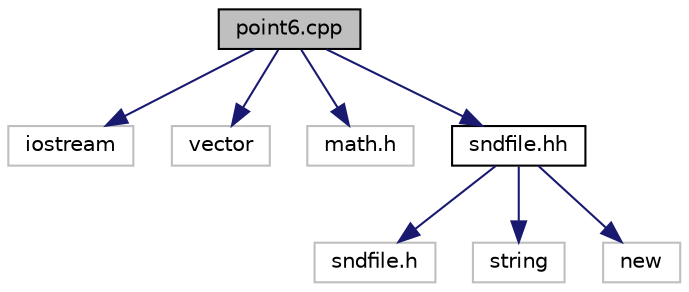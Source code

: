 digraph "point6.cpp"
{
 // LATEX_PDF_SIZE
  edge [fontname="Helvetica",fontsize="10",labelfontname="Helvetica",labelfontsize="10"];
  node [fontname="Helvetica",fontsize="10",shape=record];
  Node1 [label="point6.cpp",height=0.2,width=0.4,color="black", fillcolor="grey75", style="filled", fontcolor="black",tooltip="Contains the resolution of points 6 and 8 of Deliverable 1. This program reads an audio file in ...."];
  Node1 -> Node2 [color="midnightblue",fontsize="10",style="solid"];
  Node2 [label="iostream",height=0.2,width=0.4,color="grey75", fillcolor="white", style="filled",tooltip=" "];
  Node1 -> Node3 [color="midnightblue",fontsize="10",style="solid"];
  Node3 [label="vector",height=0.2,width=0.4,color="grey75", fillcolor="white", style="filled",tooltip=" "];
  Node1 -> Node4 [color="midnightblue",fontsize="10",style="solid"];
  Node4 [label="math.h",height=0.2,width=0.4,color="grey75", fillcolor="white", style="filled",tooltip=" "];
  Node1 -> Node5 [color="midnightblue",fontsize="10",style="solid"];
  Node5 [label="sndfile.hh",height=0.2,width=0.4,color="black", fillcolor="white", style="filled",URL="$sndfile_8hh_source.html",tooltip=" "];
  Node5 -> Node6 [color="midnightblue",fontsize="10",style="solid"];
  Node6 [label="sndfile.h",height=0.2,width=0.4,color="grey75", fillcolor="white", style="filled",tooltip=" "];
  Node5 -> Node7 [color="midnightblue",fontsize="10",style="solid"];
  Node7 [label="string",height=0.2,width=0.4,color="grey75", fillcolor="white", style="filled",tooltip=" "];
  Node5 -> Node8 [color="midnightblue",fontsize="10",style="solid"];
  Node8 [label="new",height=0.2,width=0.4,color="grey75", fillcolor="white", style="filled",tooltip=" "];
}

